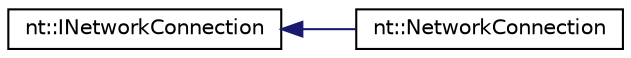digraph "Graphical Class Hierarchy"
{
  edge [fontname="Helvetica",fontsize="10",labelfontname="Helvetica",labelfontsize="10"];
  node [fontname="Helvetica",fontsize="10",shape=record];
  rankdir="LR";
  Node1 [label="nt::INetworkConnection",height=0.2,width=0.4,color="black", fillcolor="white", style="filled",URL="$classnt_1_1INetworkConnection.html"];
  Node1 -> Node2 [dir="back",color="midnightblue",fontsize="10",style="solid",fontname="Helvetica"];
  Node2 [label="nt::NetworkConnection",height=0.2,width=0.4,color="black", fillcolor="white", style="filled",URL="$classnt_1_1NetworkConnection.html"];
}
